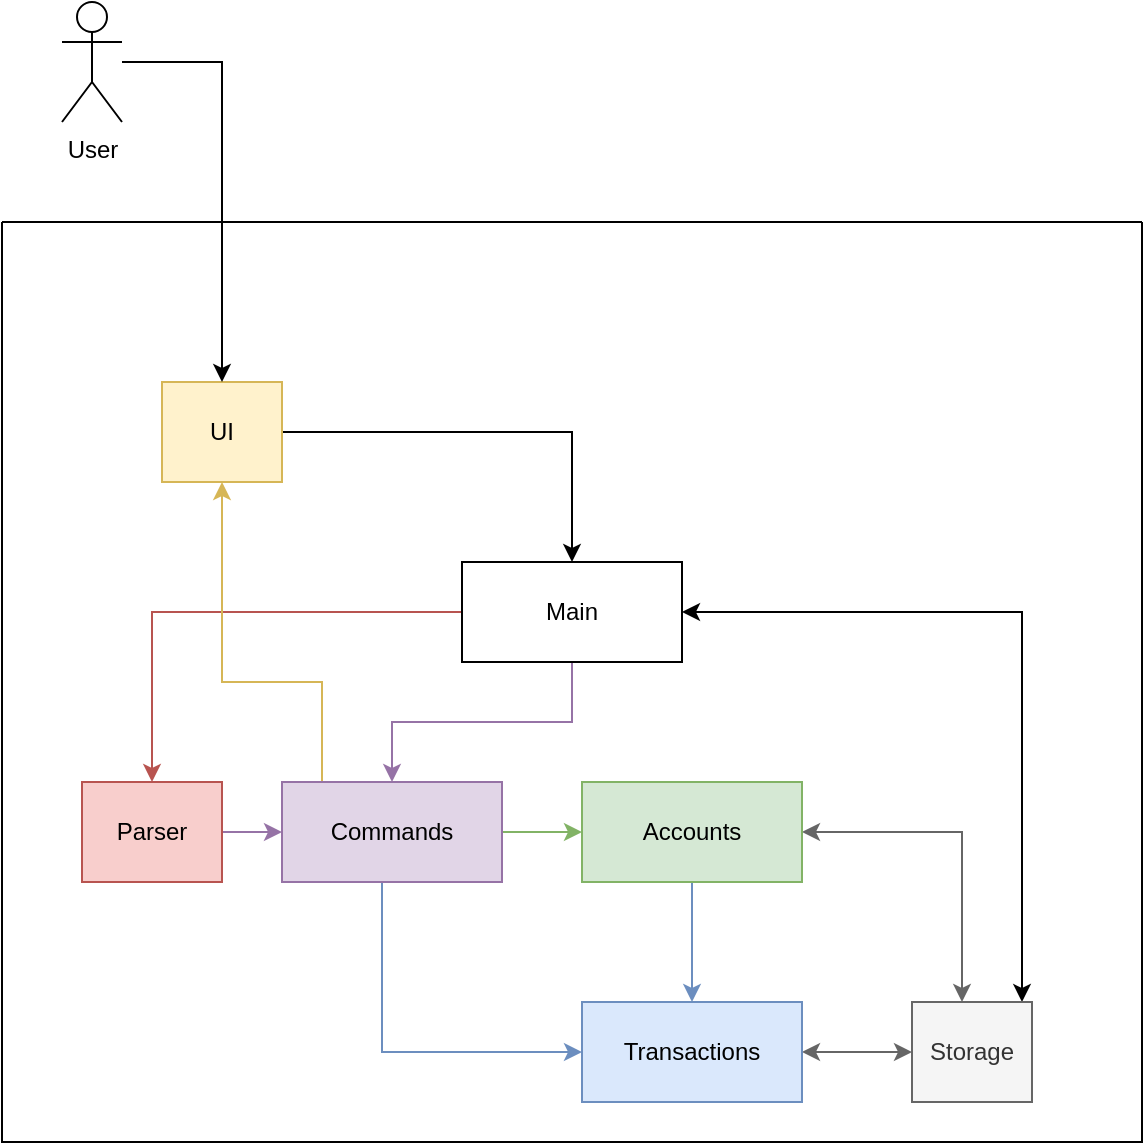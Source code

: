 <mxfile version="21.0.8" type="device"><diagram id="C5RBs43oDa-KdzZeNtuy" name="Page-1"><mxGraphModel dx="1244" dy="700" grid="1" gridSize="10" guides="1" tooltips="1" connect="1" arrows="1" fold="1" page="1" pageScale="1" pageWidth="827" pageHeight="1169" math="0" shadow="0"><root><mxCell id="WIyWlLk6GJQsqaUBKTNV-0"/><mxCell id="WIyWlLk6GJQsqaUBKTNV-1" parent="WIyWlLk6GJQsqaUBKTNV-0"/><mxCell id="FBQQCCu9KdJlfKohbN5o-3" value="" style="swimlane;startSize=0;" vertex="1" parent="WIyWlLk6GJQsqaUBKTNV-1"><mxGeometry x="170" y="260" width="570" height="460" as="geometry"/></mxCell><mxCell id="FBQQCCu9KdJlfKohbN5o-16" style="edgeStyle=orthogonalEdgeStyle;rounded=0;orthogonalLoop=1;jettySize=auto;html=1;fillColor=#e1d5e7;strokeColor=#9673a6;" edge="1" parent="FBQQCCu9KdJlfKohbN5o-3" source="FBQQCCu9KdJlfKohbN5o-4" target="FBQQCCu9KdJlfKohbN5o-13"><mxGeometry relative="1" as="geometry"/></mxCell><mxCell id="FBQQCCu9KdJlfKohbN5o-18" style="edgeStyle=orthogonalEdgeStyle;rounded=0;orthogonalLoop=1;jettySize=auto;html=1;fillColor=#f8cecc;strokeColor=#b85450;" edge="1" parent="FBQQCCu9KdJlfKohbN5o-3" source="FBQQCCu9KdJlfKohbN5o-4" target="FBQQCCu9KdJlfKohbN5o-12"><mxGeometry relative="1" as="geometry"/></mxCell><mxCell id="FBQQCCu9KdJlfKohbN5o-4" value="Main" style="html=1;whiteSpace=wrap;" vertex="1" parent="FBQQCCu9KdJlfKohbN5o-3"><mxGeometry x="230" y="170" width="110" height="50" as="geometry"/></mxCell><mxCell id="FBQQCCu9KdJlfKohbN5o-19" style="edgeStyle=orthogonalEdgeStyle;rounded=0;orthogonalLoop=1;jettySize=auto;html=1;" edge="1" parent="FBQQCCu9KdJlfKohbN5o-3" source="FBQQCCu9KdJlfKohbN5o-7" target="FBQQCCu9KdJlfKohbN5o-4"><mxGeometry relative="1" as="geometry"/></mxCell><mxCell id="FBQQCCu9KdJlfKohbN5o-7" value="UI" style="html=1;whiteSpace=wrap;fillColor=#fff2cc;strokeColor=#d6b656;" vertex="1" parent="FBQQCCu9KdJlfKohbN5o-3"><mxGeometry x="80" y="80" width="60" height="50" as="geometry"/></mxCell><mxCell id="FBQQCCu9KdJlfKohbN5o-22" style="edgeStyle=orthogonalEdgeStyle;rounded=0;orthogonalLoop=1;jettySize=auto;html=1;entryX=1;entryY=0.5;entryDx=0;entryDy=0;startArrow=classic;startFill=1;fillColor=#f5f5f5;strokeColor=#666666;" edge="1" parent="FBQQCCu9KdJlfKohbN5o-3" source="FBQQCCu9KdJlfKohbN5o-11" target="FBQQCCu9KdJlfKohbN5o-14"><mxGeometry relative="1" as="geometry"/></mxCell><mxCell id="FBQQCCu9KdJlfKohbN5o-24" style="edgeStyle=orthogonalEdgeStyle;rounded=0;orthogonalLoop=1;jettySize=auto;html=1;entryX=1;entryY=0.5;entryDx=0;entryDy=0;startArrow=classic;startFill=1;" edge="1" parent="FBQQCCu9KdJlfKohbN5o-3" source="FBQQCCu9KdJlfKohbN5o-11" target="FBQQCCu9KdJlfKohbN5o-4"><mxGeometry relative="1" as="geometry"><Array as="points"><mxPoint x="510" y="195"/></Array></mxGeometry></mxCell><mxCell id="FBQQCCu9KdJlfKohbN5o-29" style="edgeStyle=orthogonalEdgeStyle;rounded=0;orthogonalLoop=1;jettySize=auto;html=1;entryX=1;entryY=0.5;entryDx=0;entryDy=0;startArrow=classic;startFill=1;fillColor=#f5f5f5;strokeColor=#666666;" edge="1" parent="FBQQCCu9KdJlfKohbN5o-3" source="FBQQCCu9KdJlfKohbN5o-11" target="FBQQCCu9KdJlfKohbN5o-15"><mxGeometry relative="1" as="geometry"><Array as="points"><mxPoint x="480" y="305"/></Array></mxGeometry></mxCell><mxCell id="FBQQCCu9KdJlfKohbN5o-11" value="Storage" style="html=1;whiteSpace=wrap;fillColor=#f5f5f5;fontColor=#333333;strokeColor=#666666;" vertex="1" parent="FBQQCCu9KdJlfKohbN5o-3"><mxGeometry x="455" y="390" width="60" height="50" as="geometry"/></mxCell><mxCell id="FBQQCCu9KdJlfKohbN5o-17" style="edgeStyle=orthogonalEdgeStyle;rounded=0;orthogonalLoop=1;jettySize=auto;html=1;fillColor=#e1d5e7;strokeColor=#9673a6;" edge="1" parent="FBQQCCu9KdJlfKohbN5o-3" source="FBQQCCu9KdJlfKohbN5o-12" target="FBQQCCu9KdJlfKohbN5o-13"><mxGeometry relative="1" as="geometry"/></mxCell><mxCell id="FBQQCCu9KdJlfKohbN5o-12" value="Parser" style="html=1;whiteSpace=wrap;fillColor=#f8cecc;strokeColor=#b85450;" vertex="1" parent="FBQQCCu9KdJlfKohbN5o-3"><mxGeometry x="40" y="280" width="70" height="50" as="geometry"/></mxCell><mxCell id="FBQQCCu9KdJlfKohbN5o-21" style="edgeStyle=orthogonalEdgeStyle;rounded=0;orthogonalLoop=1;jettySize=auto;html=1;fillColor=#d5e8d4;strokeColor=#82b366;" edge="1" parent="FBQQCCu9KdJlfKohbN5o-3" source="FBQQCCu9KdJlfKohbN5o-13" target="FBQQCCu9KdJlfKohbN5o-15"><mxGeometry relative="1" as="geometry"/></mxCell><mxCell id="FBQQCCu9KdJlfKohbN5o-31" style="edgeStyle=orthogonalEdgeStyle;rounded=0;orthogonalLoop=1;jettySize=auto;html=1;entryX=0;entryY=0.5;entryDx=0;entryDy=0;fillColor=#dae8fc;strokeColor=#6c8ebf;" edge="1" parent="FBQQCCu9KdJlfKohbN5o-3" source="FBQQCCu9KdJlfKohbN5o-13" target="FBQQCCu9KdJlfKohbN5o-14"><mxGeometry relative="1" as="geometry"><Array as="points"><mxPoint x="190" y="415"/></Array></mxGeometry></mxCell><mxCell id="FBQQCCu9KdJlfKohbN5o-33" style="edgeStyle=orthogonalEdgeStyle;rounded=0;orthogonalLoop=1;jettySize=auto;html=1;entryX=0.5;entryY=1;entryDx=0;entryDy=0;fillColor=#fff2cc;strokeColor=#d6b656;" edge="1" parent="FBQQCCu9KdJlfKohbN5o-3" source="FBQQCCu9KdJlfKohbN5o-13" target="FBQQCCu9KdJlfKohbN5o-7"><mxGeometry relative="1" as="geometry"><Array as="points"><mxPoint x="160" y="230"/><mxPoint x="110" y="230"/></Array></mxGeometry></mxCell><mxCell id="FBQQCCu9KdJlfKohbN5o-13" value="Commands" style="html=1;whiteSpace=wrap;fillColor=#e1d5e7;strokeColor=#9673a6;" vertex="1" parent="FBQQCCu9KdJlfKohbN5o-3"><mxGeometry x="140" y="280" width="110" height="50" as="geometry"/></mxCell><mxCell id="FBQQCCu9KdJlfKohbN5o-14" value="Transactions" style="html=1;whiteSpace=wrap;fillColor=#dae8fc;strokeColor=#6c8ebf;" vertex="1" parent="FBQQCCu9KdJlfKohbN5o-3"><mxGeometry x="290" y="390" width="110" height="50" as="geometry"/></mxCell><mxCell id="FBQQCCu9KdJlfKohbN5o-30" style="edgeStyle=orthogonalEdgeStyle;rounded=0;orthogonalLoop=1;jettySize=auto;html=1;entryX=0.5;entryY=0;entryDx=0;entryDy=0;fillColor=#dae8fc;strokeColor=#6c8ebf;" edge="1" parent="FBQQCCu9KdJlfKohbN5o-3" source="FBQQCCu9KdJlfKohbN5o-15" target="FBQQCCu9KdJlfKohbN5o-14"><mxGeometry relative="1" as="geometry"/></mxCell><mxCell id="FBQQCCu9KdJlfKohbN5o-15" value="Accounts" style="html=1;whiteSpace=wrap;fillColor=#d5e8d4;strokeColor=#82b366;" vertex="1" parent="FBQQCCu9KdJlfKohbN5o-3"><mxGeometry x="290" y="280" width="110" height="50" as="geometry"/></mxCell><mxCell id="FBQQCCu9KdJlfKohbN5o-28" style="edgeStyle=orthogonalEdgeStyle;rounded=0;orthogonalLoop=1;jettySize=auto;html=1;" edge="1" parent="WIyWlLk6GJQsqaUBKTNV-1" source="FBQQCCu9KdJlfKohbN5o-0" target="FBQQCCu9KdJlfKohbN5o-7"><mxGeometry relative="1" as="geometry"/></mxCell><mxCell id="FBQQCCu9KdJlfKohbN5o-0" value="User" style="shape=umlActor;verticalLabelPosition=bottom;verticalAlign=top;html=1;outlineConnect=0;" vertex="1" parent="WIyWlLk6GJQsqaUBKTNV-1"><mxGeometry x="200" y="150" width="30" height="60" as="geometry"/></mxCell></root></mxGraphModel></diagram></mxfile>